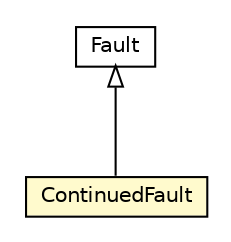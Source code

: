 #!/usr/local/bin/dot
#
# Class diagram 
# Generated by UMLGraph version R5_6-24-gf6e263 (http://www.umlgraph.org/)
#

digraph G {
	edge [fontname="Helvetica",fontsize=10,labelfontname="Helvetica",labelfontsize=10];
	node [fontname="Helvetica",fontsize=10,shape=plaintext];
	nodesep=0.25;
	ranksep=0.5;
	// org.universAAL.ontology.dependability.ContinuedFault
	c118516 [label=<<table title="org.universAAL.ontology.dependability.ContinuedFault" border="0" cellborder="1" cellspacing="0" cellpadding="2" port="p" bgcolor="lemonChiffon" href="./ContinuedFault.html">
		<tr><td><table border="0" cellspacing="0" cellpadding="1">
<tr><td align="center" balign="center"> ContinuedFault </td></tr>
		</table></td></tr>
		</table>>, URL="./ContinuedFault.html", fontname="Helvetica", fontcolor="black", fontsize=10.0];
	// org.universAAL.ontology.dependability.Fault
	c118531 [label=<<table title="org.universAAL.ontology.dependability.Fault" border="0" cellborder="1" cellspacing="0" cellpadding="2" port="p" href="./Fault.html">
		<tr><td><table border="0" cellspacing="0" cellpadding="1">
<tr><td align="center" balign="center"> Fault </td></tr>
		</table></td></tr>
		</table>>, URL="./Fault.html", fontname="Helvetica", fontcolor="black", fontsize=10.0];
	//org.universAAL.ontology.dependability.ContinuedFault extends org.universAAL.ontology.dependability.Fault
	c118531:p -> c118516:p [dir=back,arrowtail=empty];
}

